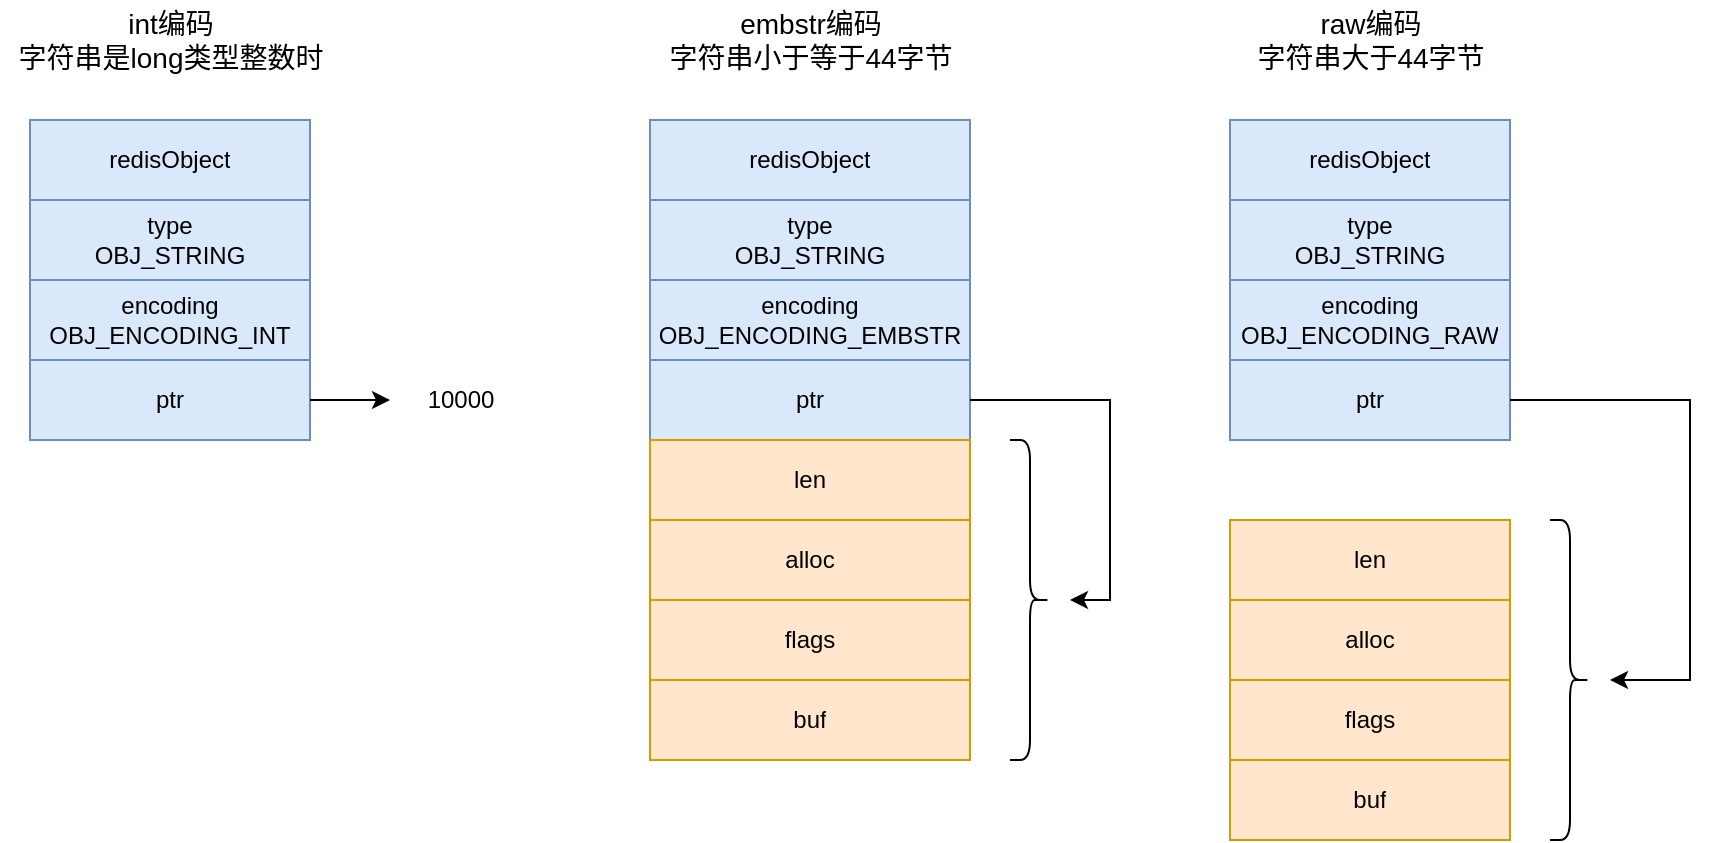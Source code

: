 <mxfile version="15.8.4" type="device"><diagram id="wEZ5S18bXuYC9kY5C5lS" name="第 1 页"><mxGraphModel dx="946" dy="625" grid="1" gridSize="10" guides="1" tooltips="1" connect="1" arrows="1" fold="1" page="1" pageScale="1" pageWidth="827" pageHeight="1169" math="0" shadow="0"><root><mxCell id="0"/><mxCell id="1" parent="0"/><mxCell id="EXzME9Cwdz4AOtn9aumb-1" value="" style="shape=table;html=1;whiteSpace=wrap;startSize=0;container=1;collapsible=0;childLayout=tableLayout;fillColor=#dae8fc;strokeColor=#6c8ebf;" vertex="1" parent="1"><mxGeometry x="80" y="260" width="140" height="160" as="geometry"/></mxCell><mxCell id="EXzME9Cwdz4AOtn9aumb-2" value="" style="shape=partialRectangle;html=1;whiteSpace=wrap;collapsible=0;dropTarget=0;pointerEvents=0;fillColor=none;top=0;left=0;bottom=0;right=0;points=[[0,0.5],[1,0.5]];portConstraint=eastwest;" vertex="1" parent="EXzME9Cwdz4AOtn9aumb-1"><mxGeometry width="140" height="40" as="geometry"/></mxCell><mxCell id="EXzME9Cwdz4AOtn9aumb-3" value="redisObject" style="shape=partialRectangle;html=1;whiteSpace=wrap;connectable=0;fillColor=none;top=0;left=0;bottom=0;right=0;overflow=hidden;pointerEvents=1;" vertex="1" parent="EXzME9Cwdz4AOtn9aumb-2"><mxGeometry width="140" height="40" as="geometry"><mxRectangle width="140" height="40" as="alternateBounds"/></mxGeometry></mxCell><mxCell id="EXzME9Cwdz4AOtn9aumb-6" value="" style="shape=partialRectangle;html=1;whiteSpace=wrap;collapsible=0;dropTarget=0;pointerEvents=0;fillColor=none;top=0;left=0;bottom=0;right=0;points=[[0,0.5],[1,0.5]];portConstraint=eastwest;" vertex="1" parent="EXzME9Cwdz4AOtn9aumb-1"><mxGeometry y="40" width="140" height="40" as="geometry"/></mxCell><mxCell id="EXzME9Cwdz4AOtn9aumb-7" value="type&lt;br&gt;OBJ_STRING" style="shape=partialRectangle;html=1;whiteSpace=wrap;connectable=0;fillColor=none;top=0;left=0;bottom=0;right=0;overflow=hidden;pointerEvents=1;" vertex="1" parent="EXzME9Cwdz4AOtn9aumb-6"><mxGeometry width="140" height="40" as="geometry"><mxRectangle width="140" height="40" as="alternateBounds"/></mxGeometry></mxCell><mxCell id="EXzME9Cwdz4AOtn9aumb-10" value="" style="shape=partialRectangle;html=1;whiteSpace=wrap;collapsible=0;dropTarget=0;pointerEvents=0;fillColor=none;top=0;left=0;bottom=0;right=0;points=[[0,0.5],[1,0.5]];portConstraint=eastwest;" vertex="1" parent="EXzME9Cwdz4AOtn9aumb-1"><mxGeometry y="80" width="140" height="40" as="geometry"/></mxCell><mxCell id="EXzME9Cwdz4AOtn9aumb-11" value="encoding&lt;br&gt;OBJ_ENCODING_INT" style="shape=partialRectangle;html=1;whiteSpace=wrap;connectable=0;fillColor=none;top=0;left=0;bottom=0;right=0;overflow=hidden;pointerEvents=1;" vertex="1" parent="EXzME9Cwdz4AOtn9aumb-10"><mxGeometry width="140" height="40" as="geometry"><mxRectangle width="140" height="40" as="alternateBounds"/></mxGeometry></mxCell><mxCell id="EXzME9Cwdz4AOtn9aumb-14" style="shape=partialRectangle;html=1;whiteSpace=wrap;collapsible=0;dropTarget=0;pointerEvents=0;fillColor=none;top=0;left=0;bottom=0;right=0;points=[[0,0.5],[1,0.5]];portConstraint=eastwest;" vertex="1" parent="EXzME9Cwdz4AOtn9aumb-1"><mxGeometry y="120" width="140" height="40" as="geometry"/></mxCell><mxCell id="EXzME9Cwdz4AOtn9aumb-15" value="ptr" style="shape=partialRectangle;html=1;whiteSpace=wrap;connectable=0;fillColor=none;top=0;left=0;bottom=0;right=0;overflow=hidden;pointerEvents=1;" vertex="1" parent="EXzME9Cwdz4AOtn9aumb-14"><mxGeometry width="140" height="40" as="geometry"><mxRectangle width="140" height="40" as="alternateBounds"/></mxGeometry></mxCell><mxCell id="EXzME9Cwdz4AOtn9aumb-16" value="" style="shape=table;html=1;whiteSpace=wrap;startSize=0;container=1;collapsible=0;childLayout=tableLayout;fillColor=#dae8fc;strokeColor=#6c8ebf;" vertex="1" parent="1"><mxGeometry x="390" y="260" width="160" height="160" as="geometry"/></mxCell><mxCell id="EXzME9Cwdz4AOtn9aumb-17" value="" style="shape=partialRectangle;html=1;whiteSpace=wrap;collapsible=0;dropTarget=0;pointerEvents=0;fillColor=none;top=0;left=0;bottom=0;right=0;points=[[0,0.5],[1,0.5]];portConstraint=eastwest;" vertex="1" parent="EXzME9Cwdz4AOtn9aumb-16"><mxGeometry width="160" height="40" as="geometry"/></mxCell><mxCell id="EXzME9Cwdz4AOtn9aumb-18" value="redisObject" style="shape=partialRectangle;html=1;whiteSpace=wrap;connectable=0;fillColor=none;top=0;left=0;bottom=0;right=0;overflow=hidden;pointerEvents=1;" vertex="1" parent="EXzME9Cwdz4AOtn9aumb-17"><mxGeometry width="160" height="40" as="geometry"><mxRectangle width="160" height="40" as="alternateBounds"/></mxGeometry></mxCell><mxCell id="EXzME9Cwdz4AOtn9aumb-19" value="" style="shape=partialRectangle;html=1;whiteSpace=wrap;collapsible=0;dropTarget=0;pointerEvents=0;fillColor=none;top=0;left=0;bottom=0;right=0;points=[[0,0.5],[1,0.5]];portConstraint=eastwest;" vertex="1" parent="EXzME9Cwdz4AOtn9aumb-16"><mxGeometry y="40" width="160" height="40" as="geometry"/></mxCell><mxCell id="EXzME9Cwdz4AOtn9aumb-20" value="type&lt;br&gt;OBJ_STRING" style="shape=partialRectangle;html=1;whiteSpace=wrap;connectable=0;fillColor=none;top=0;left=0;bottom=0;right=0;overflow=hidden;pointerEvents=1;" vertex="1" parent="EXzME9Cwdz4AOtn9aumb-19"><mxGeometry width="160" height="40" as="geometry"><mxRectangle width="160" height="40" as="alternateBounds"/></mxGeometry></mxCell><mxCell id="EXzME9Cwdz4AOtn9aumb-21" value="" style="shape=partialRectangle;html=1;whiteSpace=wrap;collapsible=0;dropTarget=0;pointerEvents=0;fillColor=none;top=0;left=0;bottom=0;right=0;points=[[0,0.5],[1,0.5]];portConstraint=eastwest;" vertex="1" parent="EXzME9Cwdz4AOtn9aumb-16"><mxGeometry y="80" width="160" height="40" as="geometry"/></mxCell><mxCell id="EXzME9Cwdz4AOtn9aumb-22" value="encoding&lt;br&gt;OBJ_ENCODING_EMBSTR" style="shape=partialRectangle;html=1;whiteSpace=wrap;connectable=0;fillColor=none;top=0;left=0;bottom=0;right=0;overflow=hidden;pointerEvents=1;" vertex="1" parent="EXzME9Cwdz4AOtn9aumb-21"><mxGeometry width="160" height="40" as="geometry"><mxRectangle width="160" height="40" as="alternateBounds"/></mxGeometry></mxCell><mxCell id="EXzME9Cwdz4AOtn9aumb-23" style="shape=partialRectangle;html=1;whiteSpace=wrap;collapsible=0;dropTarget=0;pointerEvents=0;fillColor=none;top=0;left=0;bottom=0;right=0;points=[[0,0.5],[1,0.5]];portConstraint=eastwest;" vertex="1" parent="EXzME9Cwdz4AOtn9aumb-16"><mxGeometry y="120" width="160" height="40" as="geometry"/></mxCell><mxCell id="EXzME9Cwdz4AOtn9aumb-24" value="ptr" style="shape=partialRectangle;html=1;whiteSpace=wrap;connectable=0;fillColor=none;top=0;left=0;bottom=0;right=0;overflow=hidden;pointerEvents=1;" vertex="1" parent="EXzME9Cwdz4AOtn9aumb-23"><mxGeometry width="160" height="40" as="geometry"><mxRectangle width="160" height="40" as="alternateBounds"/></mxGeometry></mxCell><mxCell id="EXzME9Cwdz4AOtn9aumb-25" value="" style="shape=table;html=1;whiteSpace=wrap;startSize=0;container=1;collapsible=0;childLayout=tableLayout;fillColor=#dae8fc;strokeColor=#6c8ebf;" vertex="1" parent="1"><mxGeometry x="680" y="260" width="140" height="160" as="geometry"/></mxCell><mxCell id="EXzME9Cwdz4AOtn9aumb-26" value="" style="shape=partialRectangle;html=1;whiteSpace=wrap;collapsible=0;dropTarget=0;pointerEvents=0;fillColor=none;top=0;left=0;bottom=0;right=0;points=[[0,0.5],[1,0.5]];portConstraint=eastwest;" vertex="1" parent="EXzME9Cwdz4AOtn9aumb-25"><mxGeometry width="140" height="40" as="geometry"/></mxCell><mxCell id="EXzME9Cwdz4AOtn9aumb-27" value="redisObject" style="shape=partialRectangle;html=1;whiteSpace=wrap;connectable=0;fillColor=none;top=0;left=0;bottom=0;right=0;overflow=hidden;pointerEvents=1;" vertex="1" parent="EXzME9Cwdz4AOtn9aumb-26"><mxGeometry width="140" height="40" as="geometry"><mxRectangle width="140" height="40" as="alternateBounds"/></mxGeometry></mxCell><mxCell id="EXzME9Cwdz4AOtn9aumb-28" value="" style="shape=partialRectangle;html=1;whiteSpace=wrap;collapsible=0;dropTarget=0;pointerEvents=0;fillColor=none;top=0;left=0;bottom=0;right=0;points=[[0,0.5],[1,0.5]];portConstraint=eastwest;" vertex="1" parent="EXzME9Cwdz4AOtn9aumb-25"><mxGeometry y="40" width="140" height="40" as="geometry"/></mxCell><mxCell id="EXzME9Cwdz4AOtn9aumb-29" value="type&lt;br&gt;OBJ_STRING" style="shape=partialRectangle;html=1;whiteSpace=wrap;connectable=0;fillColor=none;top=0;left=0;bottom=0;right=0;overflow=hidden;pointerEvents=1;" vertex="1" parent="EXzME9Cwdz4AOtn9aumb-28"><mxGeometry width="140" height="40" as="geometry"><mxRectangle width="140" height="40" as="alternateBounds"/></mxGeometry></mxCell><mxCell id="EXzME9Cwdz4AOtn9aumb-30" value="" style="shape=partialRectangle;html=1;whiteSpace=wrap;collapsible=0;dropTarget=0;pointerEvents=0;fillColor=none;top=0;left=0;bottom=0;right=0;points=[[0,0.5],[1,0.5]];portConstraint=eastwest;" vertex="1" parent="EXzME9Cwdz4AOtn9aumb-25"><mxGeometry y="80" width="140" height="40" as="geometry"/></mxCell><mxCell id="EXzME9Cwdz4AOtn9aumb-31" value="encoding&lt;br&gt;OBJ_ENCODING_RAW" style="shape=partialRectangle;html=1;whiteSpace=wrap;connectable=0;fillColor=none;top=0;left=0;bottom=0;right=0;overflow=hidden;pointerEvents=1;" vertex="1" parent="EXzME9Cwdz4AOtn9aumb-30"><mxGeometry width="140" height="40" as="geometry"><mxRectangle width="140" height="40" as="alternateBounds"/></mxGeometry></mxCell><mxCell id="EXzME9Cwdz4AOtn9aumb-32" style="shape=partialRectangle;html=1;whiteSpace=wrap;collapsible=0;dropTarget=0;pointerEvents=0;fillColor=none;top=0;left=0;bottom=0;right=0;points=[[0,0.5],[1,0.5]];portConstraint=eastwest;" vertex="1" parent="EXzME9Cwdz4AOtn9aumb-25"><mxGeometry y="120" width="140" height="40" as="geometry"/></mxCell><mxCell id="EXzME9Cwdz4AOtn9aumb-33" value="ptr" style="shape=partialRectangle;html=1;whiteSpace=wrap;connectable=0;fillColor=none;top=0;left=0;bottom=0;right=0;overflow=hidden;pointerEvents=1;" vertex="1" parent="EXzME9Cwdz4AOtn9aumb-32"><mxGeometry width="140" height="40" as="geometry"><mxRectangle width="140" height="40" as="alternateBounds"/></mxGeometry></mxCell><mxCell id="EXzME9Cwdz4AOtn9aumb-34" style="edgeStyle=orthogonalEdgeStyle;rounded=0;orthogonalLoop=1;jettySize=auto;html=1;exitX=1;exitY=0.5;exitDx=0;exitDy=0;" edge="1" parent="1" source="EXzME9Cwdz4AOtn9aumb-14"><mxGeometry relative="1" as="geometry"><mxPoint x="260" y="400" as="targetPoint"/></mxGeometry></mxCell><mxCell id="EXzME9Cwdz4AOtn9aumb-35" value="10000" style="text;html=1;align=center;verticalAlign=middle;resizable=0;points=[];autosize=1;strokeColor=none;fillColor=none;" vertex="1" parent="1"><mxGeometry x="270" y="390" width="50" height="20" as="geometry"/></mxCell><mxCell id="EXzME9Cwdz4AOtn9aumb-48" value="" style="shape=curlyBracket;whiteSpace=wrap;html=1;rounded=1;flipH=1;" vertex="1" parent="1"><mxGeometry x="570" y="420" width="20" height="160" as="geometry"/></mxCell><mxCell id="EXzME9Cwdz4AOtn9aumb-50" style="edgeStyle=orthogonalEdgeStyle;rounded=0;orthogonalLoop=1;jettySize=auto;html=1;exitX=1;exitY=0.5;exitDx=0;exitDy=0;" edge="1" parent="1" source="EXzME9Cwdz4AOtn9aumb-23"><mxGeometry relative="1" as="geometry"><mxPoint x="600" y="500" as="targetPoint"/><Array as="points"><mxPoint x="620" y="400"/><mxPoint x="620" y="500"/></Array></mxGeometry></mxCell><mxCell id="EXzME9Cwdz4AOtn9aumb-51" value="" style="shape=table;html=1;whiteSpace=wrap;startSize=0;container=1;collapsible=0;childLayout=tableLayout;fillColor=#ffe6cc;strokeColor=#d79b00;" vertex="1" parent="1"><mxGeometry x="680" y="460" width="140" height="160" as="geometry"/></mxCell><mxCell id="EXzME9Cwdz4AOtn9aumb-52" value="" style="shape=partialRectangle;html=1;whiteSpace=wrap;collapsible=0;dropTarget=0;pointerEvents=0;fillColor=none;top=0;left=0;bottom=0;right=0;points=[[0,0.5],[1,0.5]];portConstraint=eastwest;" vertex="1" parent="EXzME9Cwdz4AOtn9aumb-51"><mxGeometry width="140" height="40" as="geometry"/></mxCell><mxCell id="EXzME9Cwdz4AOtn9aumb-53" value="len" style="shape=partialRectangle;html=1;whiteSpace=wrap;connectable=0;fillColor=none;top=0;left=0;bottom=0;right=0;overflow=hidden;pointerEvents=1;" vertex="1" parent="EXzME9Cwdz4AOtn9aumb-52"><mxGeometry width="140" height="40" as="geometry"><mxRectangle width="140" height="40" as="alternateBounds"/></mxGeometry></mxCell><mxCell id="EXzME9Cwdz4AOtn9aumb-56" value="" style="shape=partialRectangle;html=1;whiteSpace=wrap;collapsible=0;dropTarget=0;pointerEvents=0;fillColor=none;top=0;left=0;bottom=0;right=0;points=[[0,0.5],[1,0.5]];portConstraint=eastwest;" vertex="1" parent="EXzME9Cwdz4AOtn9aumb-51"><mxGeometry y="40" width="140" height="40" as="geometry"/></mxCell><mxCell id="EXzME9Cwdz4AOtn9aumb-57" value="alloc" style="shape=partialRectangle;html=1;whiteSpace=wrap;connectable=0;fillColor=none;top=0;left=0;bottom=0;right=0;overflow=hidden;pointerEvents=1;" vertex="1" parent="EXzME9Cwdz4AOtn9aumb-56"><mxGeometry width="140" height="40" as="geometry"><mxRectangle width="140" height="40" as="alternateBounds"/></mxGeometry></mxCell><mxCell id="EXzME9Cwdz4AOtn9aumb-60" value="" style="shape=partialRectangle;html=1;whiteSpace=wrap;collapsible=0;dropTarget=0;pointerEvents=0;fillColor=none;top=0;left=0;bottom=0;right=0;points=[[0,0.5],[1,0.5]];portConstraint=eastwest;" vertex="1" parent="EXzME9Cwdz4AOtn9aumb-51"><mxGeometry y="80" width="140" height="40" as="geometry"/></mxCell><mxCell id="EXzME9Cwdz4AOtn9aumb-61" value="flags" style="shape=partialRectangle;html=1;whiteSpace=wrap;connectable=0;fillColor=none;top=0;left=0;bottom=0;right=0;overflow=hidden;pointerEvents=1;" vertex="1" parent="EXzME9Cwdz4AOtn9aumb-60"><mxGeometry width="140" height="40" as="geometry"><mxRectangle width="140" height="40" as="alternateBounds"/></mxGeometry></mxCell><mxCell id="EXzME9Cwdz4AOtn9aumb-64" style="shape=partialRectangle;html=1;whiteSpace=wrap;collapsible=0;dropTarget=0;pointerEvents=0;fillColor=none;top=0;left=0;bottom=0;right=0;points=[[0,0.5],[1,0.5]];portConstraint=eastwest;" vertex="1" parent="EXzME9Cwdz4AOtn9aumb-51"><mxGeometry y="120" width="140" height="40" as="geometry"/></mxCell><mxCell id="EXzME9Cwdz4AOtn9aumb-65" value="buf" style="shape=partialRectangle;html=1;whiteSpace=wrap;connectable=0;fillColor=none;top=0;left=0;bottom=0;right=0;overflow=hidden;pointerEvents=1;" vertex="1" parent="EXzME9Cwdz4AOtn9aumb-64"><mxGeometry width="140" height="40" as="geometry"><mxRectangle width="140" height="40" as="alternateBounds"/></mxGeometry></mxCell><mxCell id="EXzME9Cwdz4AOtn9aumb-66" value="" style="shape=curlyBracket;whiteSpace=wrap;html=1;rounded=1;flipH=1;" vertex="1" parent="1"><mxGeometry x="840" y="460" width="20" height="160" as="geometry"/></mxCell><mxCell id="EXzME9Cwdz4AOtn9aumb-67" style="edgeStyle=orthogonalEdgeStyle;rounded=0;orthogonalLoop=1;jettySize=auto;html=1;exitX=1;exitY=0.5;exitDx=0;exitDy=0;" edge="1" parent="1" source="EXzME9Cwdz4AOtn9aumb-32"><mxGeometry relative="1" as="geometry"><mxPoint x="870" y="540" as="targetPoint"/><Array as="points"><mxPoint x="910" y="400"/><mxPoint x="910" y="540"/></Array></mxGeometry></mxCell><mxCell id="EXzME9Cwdz4AOtn9aumb-68" value="" style="shape=table;html=1;whiteSpace=wrap;startSize=0;container=1;collapsible=0;childLayout=tableLayout;fillColor=#ffe6cc;strokeColor=#d79b00;" vertex="1" parent="1"><mxGeometry x="390" y="420" width="160" height="160" as="geometry"/></mxCell><mxCell id="EXzME9Cwdz4AOtn9aumb-69" value="" style="shape=partialRectangle;html=1;whiteSpace=wrap;collapsible=0;dropTarget=0;pointerEvents=0;fillColor=none;top=0;left=0;bottom=0;right=0;points=[[0,0.5],[1,0.5]];portConstraint=eastwest;" vertex="1" parent="EXzME9Cwdz4AOtn9aumb-68"><mxGeometry width="160" height="40" as="geometry"/></mxCell><mxCell id="EXzME9Cwdz4AOtn9aumb-70" value="len" style="shape=partialRectangle;html=1;whiteSpace=wrap;connectable=0;fillColor=none;top=0;left=0;bottom=0;right=0;overflow=hidden;pointerEvents=1;" vertex="1" parent="EXzME9Cwdz4AOtn9aumb-69"><mxGeometry width="160" height="40" as="geometry"><mxRectangle width="160" height="40" as="alternateBounds"/></mxGeometry></mxCell><mxCell id="EXzME9Cwdz4AOtn9aumb-71" value="" style="shape=partialRectangle;html=1;whiteSpace=wrap;collapsible=0;dropTarget=0;pointerEvents=0;fillColor=none;top=0;left=0;bottom=0;right=0;points=[[0,0.5],[1,0.5]];portConstraint=eastwest;" vertex="1" parent="EXzME9Cwdz4AOtn9aumb-68"><mxGeometry y="40" width="160" height="40" as="geometry"/></mxCell><mxCell id="EXzME9Cwdz4AOtn9aumb-72" value="alloc" style="shape=partialRectangle;html=1;whiteSpace=wrap;connectable=0;fillColor=none;top=0;left=0;bottom=0;right=0;overflow=hidden;pointerEvents=1;" vertex="1" parent="EXzME9Cwdz4AOtn9aumb-71"><mxGeometry width="160" height="40" as="geometry"><mxRectangle width="160" height="40" as="alternateBounds"/></mxGeometry></mxCell><mxCell id="EXzME9Cwdz4AOtn9aumb-73" value="" style="shape=partialRectangle;html=1;whiteSpace=wrap;collapsible=0;dropTarget=0;pointerEvents=0;fillColor=none;top=0;left=0;bottom=0;right=0;points=[[0,0.5],[1,0.5]];portConstraint=eastwest;" vertex="1" parent="EXzME9Cwdz4AOtn9aumb-68"><mxGeometry y="80" width="160" height="40" as="geometry"/></mxCell><mxCell id="EXzME9Cwdz4AOtn9aumb-74" value="flags" style="shape=partialRectangle;html=1;whiteSpace=wrap;connectable=0;fillColor=none;top=0;left=0;bottom=0;right=0;overflow=hidden;pointerEvents=1;" vertex="1" parent="EXzME9Cwdz4AOtn9aumb-73"><mxGeometry width="160" height="40" as="geometry"><mxRectangle width="160" height="40" as="alternateBounds"/></mxGeometry></mxCell><mxCell id="EXzME9Cwdz4AOtn9aumb-75" style="shape=partialRectangle;html=1;whiteSpace=wrap;collapsible=0;dropTarget=0;pointerEvents=0;fillColor=none;top=0;left=0;bottom=0;right=0;points=[[0,0.5],[1,0.5]];portConstraint=eastwest;" vertex="1" parent="EXzME9Cwdz4AOtn9aumb-68"><mxGeometry y="120" width="160" height="40" as="geometry"/></mxCell><mxCell id="EXzME9Cwdz4AOtn9aumb-76" value="buf" style="shape=partialRectangle;html=1;whiteSpace=wrap;connectable=0;fillColor=none;top=0;left=0;bottom=0;right=0;overflow=hidden;pointerEvents=1;" vertex="1" parent="EXzME9Cwdz4AOtn9aumb-75"><mxGeometry width="160" height="40" as="geometry"><mxRectangle width="160" height="40" as="alternateBounds"/></mxGeometry></mxCell><mxCell id="EXzME9Cwdz4AOtn9aumb-77" value="&lt;font style=&quot;font-size: 14px&quot;&gt;int编码&lt;br&gt;字符串是long类型整数时&lt;/font&gt;" style="text;html=1;align=center;verticalAlign=middle;resizable=0;points=[];autosize=1;strokeColor=none;fillColor=none;" vertex="1" parent="1"><mxGeometry x="65" y="200" width="170" height="40" as="geometry"/></mxCell><mxCell id="EXzME9Cwdz4AOtn9aumb-78" value="&lt;font style=&quot;font-size: 14px&quot;&gt;embstr编码&lt;br&gt;字符串小于等于44字节&lt;/font&gt;" style="text;html=1;align=center;verticalAlign=middle;resizable=0;points=[];autosize=1;strokeColor=none;fillColor=none;" vertex="1" parent="1"><mxGeometry x="390" y="200" width="160" height="40" as="geometry"/></mxCell><mxCell id="EXzME9Cwdz4AOtn9aumb-79" value="&lt;font style=&quot;font-size: 14px&quot;&gt;raw编码&lt;br&gt;字符串大于44字节&lt;/font&gt;" style="text;html=1;align=center;verticalAlign=middle;resizable=0;points=[];autosize=1;strokeColor=none;fillColor=none;" vertex="1" parent="1"><mxGeometry x="685" y="200" width="130" height="40" as="geometry"/></mxCell></root></mxGraphModel></diagram></mxfile>
